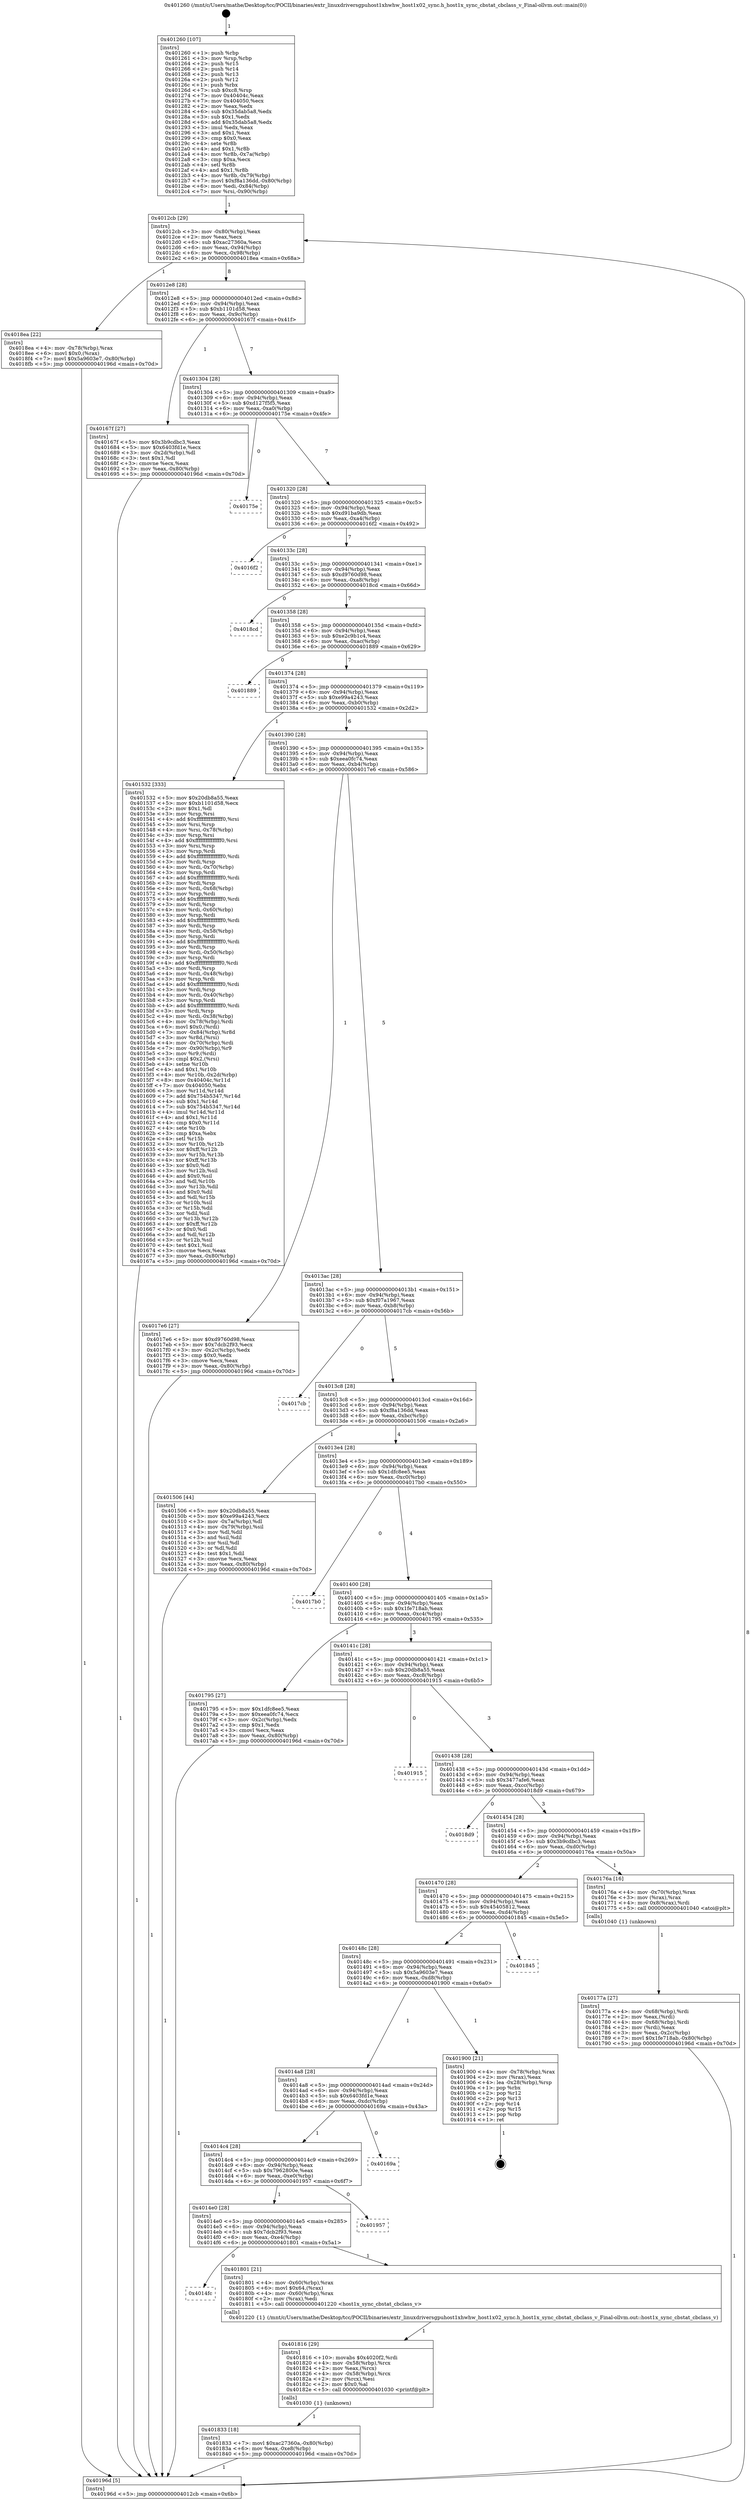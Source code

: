 digraph "0x401260" {
  label = "0x401260 (/mnt/c/Users/mathe/Desktop/tcc/POCII/binaries/extr_linuxdriversgpuhost1xhwhw_host1x02_sync.h_host1x_sync_cbstat_cbclass_v_Final-ollvm.out::main(0))"
  labelloc = "t"
  node[shape=record]

  Entry [label="",width=0.3,height=0.3,shape=circle,fillcolor=black,style=filled]
  "0x4012cb" [label="{
     0x4012cb [29]\l
     | [instrs]\l
     &nbsp;&nbsp;0x4012cb \<+3\>: mov -0x80(%rbp),%eax\l
     &nbsp;&nbsp;0x4012ce \<+2\>: mov %eax,%ecx\l
     &nbsp;&nbsp;0x4012d0 \<+6\>: sub $0xac27360a,%ecx\l
     &nbsp;&nbsp;0x4012d6 \<+6\>: mov %eax,-0x94(%rbp)\l
     &nbsp;&nbsp;0x4012dc \<+6\>: mov %ecx,-0x98(%rbp)\l
     &nbsp;&nbsp;0x4012e2 \<+6\>: je 00000000004018ea \<main+0x68a\>\l
  }"]
  "0x4018ea" [label="{
     0x4018ea [22]\l
     | [instrs]\l
     &nbsp;&nbsp;0x4018ea \<+4\>: mov -0x78(%rbp),%rax\l
     &nbsp;&nbsp;0x4018ee \<+6\>: movl $0x0,(%rax)\l
     &nbsp;&nbsp;0x4018f4 \<+7\>: movl $0x5a9603e7,-0x80(%rbp)\l
     &nbsp;&nbsp;0x4018fb \<+5\>: jmp 000000000040196d \<main+0x70d\>\l
  }"]
  "0x4012e8" [label="{
     0x4012e8 [28]\l
     | [instrs]\l
     &nbsp;&nbsp;0x4012e8 \<+5\>: jmp 00000000004012ed \<main+0x8d\>\l
     &nbsp;&nbsp;0x4012ed \<+6\>: mov -0x94(%rbp),%eax\l
     &nbsp;&nbsp;0x4012f3 \<+5\>: sub $0xb1101d58,%eax\l
     &nbsp;&nbsp;0x4012f8 \<+6\>: mov %eax,-0x9c(%rbp)\l
     &nbsp;&nbsp;0x4012fe \<+6\>: je 000000000040167f \<main+0x41f\>\l
  }"]
  Exit [label="",width=0.3,height=0.3,shape=circle,fillcolor=black,style=filled,peripheries=2]
  "0x40167f" [label="{
     0x40167f [27]\l
     | [instrs]\l
     &nbsp;&nbsp;0x40167f \<+5\>: mov $0x3b9cdbc3,%eax\l
     &nbsp;&nbsp;0x401684 \<+5\>: mov $0x6403fd1e,%ecx\l
     &nbsp;&nbsp;0x401689 \<+3\>: mov -0x2d(%rbp),%dl\l
     &nbsp;&nbsp;0x40168c \<+3\>: test $0x1,%dl\l
     &nbsp;&nbsp;0x40168f \<+3\>: cmovne %ecx,%eax\l
     &nbsp;&nbsp;0x401692 \<+3\>: mov %eax,-0x80(%rbp)\l
     &nbsp;&nbsp;0x401695 \<+5\>: jmp 000000000040196d \<main+0x70d\>\l
  }"]
  "0x401304" [label="{
     0x401304 [28]\l
     | [instrs]\l
     &nbsp;&nbsp;0x401304 \<+5\>: jmp 0000000000401309 \<main+0xa9\>\l
     &nbsp;&nbsp;0x401309 \<+6\>: mov -0x94(%rbp),%eax\l
     &nbsp;&nbsp;0x40130f \<+5\>: sub $0xd127f5f5,%eax\l
     &nbsp;&nbsp;0x401314 \<+6\>: mov %eax,-0xa0(%rbp)\l
     &nbsp;&nbsp;0x40131a \<+6\>: je 000000000040175e \<main+0x4fe\>\l
  }"]
  "0x401833" [label="{
     0x401833 [18]\l
     | [instrs]\l
     &nbsp;&nbsp;0x401833 \<+7\>: movl $0xac27360a,-0x80(%rbp)\l
     &nbsp;&nbsp;0x40183a \<+6\>: mov %eax,-0xe8(%rbp)\l
     &nbsp;&nbsp;0x401840 \<+5\>: jmp 000000000040196d \<main+0x70d\>\l
  }"]
  "0x40175e" [label="{
     0x40175e\l
  }", style=dashed]
  "0x401320" [label="{
     0x401320 [28]\l
     | [instrs]\l
     &nbsp;&nbsp;0x401320 \<+5\>: jmp 0000000000401325 \<main+0xc5\>\l
     &nbsp;&nbsp;0x401325 \<+6\>: mov -0x94(%rbp),%eax\l
     &nbsp;&nbsp;0x40132b \<+5\>: sub $0xd91ba9db,%eax\l
     &nbsp;&nbsp;0x401330 \<+6\>: mov %eax,-0xa4(%rbp)\l
     &nbsp;&nbsp;0x401336 \<+6\>: je 00000000004016f2 \<main+0x492\>\l
  }"]
  "0x401816" [label="{
     0x401816 [29]\l
     | [instrs]\l
     &nbsp;&nbsp;0x401816 \<+10\>: movabs $0x4020f2,%rdi\l
     &nbsp;&nbsp;0x401820 \<+4\>: mov -0x58(%rbp),%rcx\l
     &nbsp;&nbsp;0x401824 \<+2\>: mov %eax,(%rcx)\l
     &nbsp;&nbsp;0x401826 \<+4\>: mov -0x58(%rbp),%rcx\l
     &nbsp;&nbsp;0x40182a \<+2\>: mov (%rcx),%esi\l
     &nbsp;&nbsp;0x40182c \<+2\>: mov $0x0,%al\l
     &nbsp;&nbsp;0x40182e \<+5\>: call 0000000000401030 \<printf@plt\>\l
     | [calls]\l
     &nbsp;&nbsp;0x401030 \{1\} (unknown)\l
  }"]
  "0x4016f2" [label="{
     0x4016f2\l
  }", style=dashed]
  "0x40133c" [label="{
     0x40133c [28]\l
     | [instrs]\l
     &nbsp;&nbsp;0x40133c \<+5\>: jmp 0000000000401341 \<main+0xe1\>\l
     &nbsp;&nbsp;0x401341 \<+6\>: mov -0x94(%rbp),%eax\l
     &nbsp;&nbsp;0x401347 \<+5\>: sub $0xd9760d98,%eax\l
     &nbsp;&nbsp;0x40134c \<+6\>: mov %eax,-0xa8(%rbp)\l
     &nbsp;&nbsp;0x401352 \<+6\>: je 00000000004018cd \<main+0x66d\>\l
  }"]
  "0x4014fc" [label="{
     0x4014fc\l
  }", style=dashed]
  "0x4018cd" [label="{
     0x4018cd\l
  }", style=dashed]
  "0x401358" [label="{
     0x401358 [28]\l
     | [instrs]\l
     &nbsp;&nbsp;0x401358 \<+5\>: jmp 000000000040135d \<main+0xfd\>\l
     &nbsp;&nbsp;0x40135d \<+6\>: mov -0x94(%rbp),%eax\l
     &nbsp;&nbsp;0x401363 \<+5\>: sub $0xe2c9b1c4,%eax\l
     &nbsp;&nbsp;0x401368 \<+6\>: mov %eax,-0xac(%rbp)\l
     &nbsp;&nbsp;0x40136e \<+6\>: je 0000000000401889 \<main+0x629\>\l
  }"]
  "0x401801" [label="{
     0x401801 [21]\l
     | [instrs]\l
     &nbsp;&nbsp;0x401801 \<+4\>: mov -0x60(%rbp),%rax\l
     &nbsp;&nbsp;0x401805 \<+6\>: movl $0x64,(%rax)\l
     &nbsp;&nbsp;0x40180b \<+4\>: mov -0x60(%rbp),%rax\l
     &nbsp;&nbsp;0x40180f \<+2\>: mov (%rax),%edi\l
     &nbsp;&nbsp;0x401811 \<+5\>: call 0000000000401220 \<host1x_sync_cbstat_cbclass_v\>\l
     | [calls]\l
     &nbsp;&nbsp;0x401220 \{1\} (/mnt/c/Users/mathe/Desktop/tcc/POCII/binaries/extr_linuxdriversgpuhost1xhwhw_host1x02_sync.h_host1x_sync_cbstat_cbclass_v_Final-ollvm.out::host1x_sync_cbstat_cbclass_v)\l
  }"]
  "0x401889" [label="{
     0x401889\l
  }", style=dashed]
  "0x401374" [label="{
     0x401374 [28]\l
     | [instrs]\l
     &nbsp;&nbsp;0x401374 \<+5\>: jmp 0000000000401379 \<main+0x119\>\l
     &nbsp;&nbsp;0x401379 \<+6\>: mov -0x94(%rbp),%eax\l
     &nbsp;&nbsp;0x40137f \<+5\>: sub $0xe99a4243,%eax\l
     &nbsp;&nbsp;0x401384 \<+6\>: mov %eax,-0xb0(%rbp)\l
     &nbsp;&nbsp;0x40138a \<+6\>: je 0000000000401532 \<main+0x2d2\>\l
  }"]
  "0x4014e0" [label="{
     0x4014e0 [28]\l
     | [instrs]\l
     &nbsp;&nbsp;0x4014e0 \<+5\>: jmp 00000000004014e5 \<main+0x285\>\l
     &nbsp;&nbsp;0x4014e5 \<+6\>: mov -0x94(%rbp),%eax\l
     &nbsp;&nbsp;0x4014eb \<+5\>: sub $0x7dcb2f93,%eax\l
     &nbsp;&nbsp;0x4014f0 \<+6\>: mov %eax,-0xe4(%rbp)\l
     &nbsp;&nbsp;0x4014f6 \<+6\>: je 0000000000401801 \<main+0x5a1\>\l
  }"]
  "0x401532" [label="{
     0x401532 [333]\l
     | [instrs]\l
     &nbsp;&nbsp;0x401532 \<+5\>: mov $0x20db8a55,%eax\l
     &nbsp;&nbsp;0x401537 \<+5\>: mov $0xb1101d58,%ecx\l
     &nbsp;&nbsp;0x40153c \<+2\>: mov $0x1,%dl\l
     &nbsp;&nbsp;0x40153e \<+3\>: mov %rsp,%rsi\l
     &nbsp;&nbsp;0x401541 \<+4\>: add $0xfffffffffffffff0,%rsi\l
     &nbsp;&nbsp;0x401545 \<+3\>: mov %rsi,%rsp\l
     &nbsp;&nbsp;0x401548 \<+4\>: mov %rsi,-0x78(%rbp)\l
     &nbsp;&nbsp;0x40154c \<+3\>: mov %rsp,%rsi\l
     &nbsp;&nbsp;0x40154f \<+4\>: add $0xfffffffffffffff0,%rsi\l
     &nbsp;&nbsp;0x401553 \<+3\>: mov %rsi,%rsp\l
     &nbsp;&nbsp;0x401556 \<+3\>: mov %rsp,%rdi\l
     &nbsp;&nbsp;0x401559 \<+4\>: add $0xfffffffffffffff0,%rdi\l
     &nbsp;&nbsp;0x40155d \<+3\>: mov %rdi,%rsp\l
     &nbsp;&nbsp;0x401560 \<+4\>: mov %rdi,-0x70(%rbp)\l
     &nbsp;&nbsp;0x401564 \<+3\>: mov %rsp,%rdi\l
     &nbsp;&nbsp;0x401567 \<+4\>: add $0xfffffffffffffff0,%rdi\l
     &nbsp;&nbsp;0x40156b \<+3\>: mov %rdi,%rsp\l
     &nbsp;&nbsp;0x40156e \<+4\>: mov %rdi,-0x68(%rbp)\l
     &nbsp;&nbsp;0x401572 \<+3\>: mov %rsp,%rdi\l
     &nbsp;&nbsp;0x401575 \<+4\>: add $0xfffffffffffffff0,%rdi\l
     &nbsp;&nbsp;0x401579 \<+3\>: mov %rdi,%rsp\l
     &nbsp;&nbsp;0x40157c \<+4\>: mov %rdi,-0x60(%rbp)\l
     &nbsp;&nbsp;0x401580 \<+3\>: mov %rsp,%rdi\l
     &nbsp;&nbsp;0x401583 \<+4\>: add $0xfffffffffffffff0,%rdi\l
     &nbsp;&nbsp;0x401587 \<+3\>: mov %rdi,%rsp\l
     &nbsp;&nbsp;0x40158a \<+4\>: mov %rdi,-0x58(%rbp)\l
     &nbsp;&nbsp;0x40158e \<+3\>: mov %rsp,%rdi\l
     &nbsp;&nbsp;0x401591 \<+4\>: add $0xfffffffffffffff0,%rdi\l
     &nbsp;&nbsp;0x401595 \<+3\>: mov %rdi,%rsp\l
     &nbsp;&nbsp;0x401598 \<+4\>: mov %rdi,-0x50(%rbp)\l
     &nbsp;&nbsp;0x40159c \<+3\>: mov %rsp,%rdi\l
     &nbsp;&nbsp;0x40159f \<+4\>: add $0xfffffffffffffff0,%rdi\l
     &nbsp;&nbsp;0x4015a3 \<+3\>: mov %rdi,%rsp\l
     &nbsp;&nbsp;0x4015a6 \<+4\>: mov %rdi,-0x48(%rbp)\l
     &nbsp;&nbsp;0x4015aa \<+3\>: mov %rsp,%rdi\l
     &nbsp;&nbsp;0x4015ad \<+4\>: add $0xfffffffffffffff0,%rdi\l
     &nbsp;&nbsp;0x4015b1 \<+3\>: mov %rdi,%rsp\l
     &nbsp;&nbsp;0x4015b4 \<+4\>: mov %rdi,-0x40(%rbp)\l
     &nbsp;&nbsp;0x4015b8 \<+3\>: mov %rsp,%rdi\l
     &nbsp;&nbsp;0x4015bb \<+4\>: add $0xfffffffffffffff0,%rdi\l
     &nbsp;&nbsp;0x4015bf \<+3\>: mov %rdi,%rsp\l
     &nbsp;&nbsp;0x4015c2 \<+4\>: mov %rdi,-0x38(%rbp)\l
     &nbsp;&nbsp;0x4015c6 \<+4\>: mov -0x78(%rbp),%rdi\l
     &nbsp;&nbsp;0x4015ca \<+6\>: movl $0x0,(%rdi)\l
     &nbsp;&nbsp;0x4015d0 \<+7\>: mov -0x84(%rbp),%r8d\l
     &nbsp;&nbsp;0x4015d7 \<+3\>: mov %r8d,(%rsi)\l
     &nbsp;&nbsp;0x4015da \<+4\>: mov -0x70(%rbp),%rdi\l
     &nbsp;&nbsp;0x4015de \<+7\>: mov -0x90(%rbp),%r9\l
     &nbsp;&nbsp;0x4015e5 \<+3\>: mov %r9,(%rdi)\l
     &nbsp;&nbsp;0x4015e8 \<+3\>: cmpl $0x2,(%rsi)\l
     &nbsp;&nbsp;0x4015eb \<+4\>: setne %r10b\l
     &nbsp;&nbsp;0x4015ef \<+4\>: and $0x1,%r10b\l
     &nbsp;&nbsp;0x4015f3 \<+4\>: mov %r10b,-0x2d(%rbp)\l
     &nbsp;&nbsp;0x4015f7 \<+8\>: mov 0x40404c,%r11d\l
     &nbsp;&nbsp;0x4015ff \<+7\>: mov 0x404050,%ebx\l
     &nbsp;&nbsp;0x401606 \<+3\>: mov %r11d,%r14d\l
     &nbsp;&nbsp;0x401609 \<+7\>: add $0x754b5347,%r14d\l
     &nbsp;&nbsp;0x401610 \<+4\>: sub $0x1,%r14d\l
     &nbsp;&nbsp;0x401614 \<+7\>: sub $0x754b5347,%r14d\l
     &nbsp;&nbsp;0x40161b \<+4\>: imul %r14d,%r11d\l
     &nbsp;&nbsp;0x40161f \<+4\>: and $0x1,%r11d\l
     &nbsp;&nbsp;0x401623 \<+4\>: cmp $0x0,%r11d\l
     &nbsp;&nbsp;0x401627 \<+4\>: sete %r10b\l
     &nbsp;&nbsp;0x40162b \<+3\>: cmp $0xa,%ebx\l
     &nbsp;&nbsp;0x40162e \<+4\>: setl %r15b\l
     &nbsp;&nbsp;0x401632 \<+3\>: mov %r10b,%r12b\l
     &nbsp;&nbsp;0x401635 \<+4\>: xor $0xff,%r12b\l
     &nbsp;&nbsp;0x401639 \<+3\>: mov %r15b,%r13b\l
     &nbsp;&nbsp;0x40163c \<+4\>: xor $0xff,%r13b\l
     &nbsp;&nbsp;0x401640 \<+3\>: xor $0x0,%dl\l
     &nbsp;&nbsp;0x401643 \<+3\>: mov %r12b,%sil\l
     &nbsp;&nbsp;0x401646 \<+4\>: and $0x0,%sil\l
     &nbsp;&nbsp;0x40164a \<+3\>: and %dl,%r10b\l
     &nbsp;&nbsp;0x40164d \<+3\>: mov %r13b,%dil\l
     &nbsp;&nbsp;0x401650 \<+4\>: and $0x0,%dil\l
     &nbsp;&nbsp;0x401654 \<+3\>: and %dl,%r15b\l
     &nbsp;&nbsp;0x401657 \<+3\>: or %r10b,%sil\l
     &nbsp;&nbsp;0x40165a \<+3\>: or %r15b,%dil\l
     &nbsp;&nbsp;0x40165d \<+3\>: xor %dil,%sil\l
     &nbsp;&nbsp;0x401660 \<+3\>: or %r13b,%r12b\l
     &nbsp;&nbsp;0x401663 \<+4\>: xor $0xff,%r12b\l
     &nbsp;&nbsp;0x401667 \<+3\>: or $0x0,%dl\l
     &nbsp;&nbsp;0x40166a \<+3\>: and %dl,%r12b\l
     &nbsp;&nbsp;0x40166d \<+3\>: or %r12b,%sil\l
     &nbsp;&nbsp;0x401670 \<+4\>: test $0x1,%sil\l
     &nbsp;&nbsp;0x401674 \<+3\>: cmovne %ecx,%eax\l
     &nbsp;&nbsp;0x401677 \<+3\>: mov %eax,-0x80(%rbp)\l
     &nbsp;&nbsp;0x40167a \<+5\>: jmp 000000000040196d \<main+0x70d\>\l
  }"]
  "0x401390" [label="{
     0x401390 [28]\l
     | [instrs]\l
     &nbsp;&nbsp;0x401390 \<+5\>: jmp 0000000000401395 \<main+0x135\>\l
     &nbsp;&nbsp;0x401395 \<+6\>: mov -0x94(%rbp),%eax\l
     &nbsp;&nbsp;0x40139b \<+5\>: sub $0xeea0fc74,%eax\l
     &nbsp;&nbsp;0x4013a0 \<+6\>: mov %eax,-0xb4(%rbp)\l
     &nbsp;&nbsp;0x4013a6 \<+6\>: je 00000000004017e6 \<main+0x586\>\l
  }"]
  "0x401957" [label="{
     0x401957\l
  }", style=dashed]
  "0x4017e6" [label="{
     0x4017e6 [27]\l
     | [instrs]\l
     &nbsp;&nbsp;0x4017e6 \<+5\>: mov $0xd9760d98,%eax\l
     &nbsp;&nbsp;0x4017eb \<+5\>: mov $0x7dcb2f93,%ecx\l
     &nbsp;&nbsp;0x4017f0 \<+3\>: mov -0x2c(%rbp),%edx\l
     &nbsp;&nbsp;0x4017f3 \<+3\>: cmp $0x0,%edx\l
     &nbsp;&nbsp;0x4017f6 \<+3\>: cmove %ecx,%eax\l
     &nbsp;&nbsp;0x4017f9 \<+3\>: mov %eax,-0x80(%rbp)\l
     &nbsp;&nbsp;0x4017fc \<+5\>: jmp 000000000040196d \<main+0x70d\>\l
  }"]
  "0x4013ac" [label="{
     0x4013ac [28]\l
     | [instrs]\l
     &nbsp;&nbsp;0x4013ac \<+5\>: jmp 00000000004013b1 \<main+0x151\>\l
     &nbsp;&nbsp;0x4013b1 \<+6\>: mov -0x94(%rbp),%eax\l
     &nbsp;&nbsp;0x4013b7 \<+5\>: sub $0xf07a1967,%eax\l
     &nbsp;&nbsp;0x4013bc \<+6\>: mov %eax,-0xb8(%rbp)\l
     &nbsp;&nbsp;0x4013c2 \<+6\>: je 00000000004017cb \<main+0x56b\>\l
  }"]
  "0x4014c4" [label="{
     0x4014c4 [28]\l
     | [instrs]\l
     &nbsp;&nbsp;0x4014c4 \<+5\>: jmp 00000000004014c9 \<main+0x269\>\l
     &nbsp;&nbsp;0x4014c9 \<+6\>: mov -0x94(%rbp),%eax\l
     &nbsp;&nbsp;0x4014cf \<+5\>: sub $0x7962800e,%eax\l
     &nbsp;&nbsp;0x4014d4 \<+6\>: mov %eax,-0xe0(%rbp)\l
     &nbsp;&nbsp;0x4014da \<+6\>: je 0000000000401957 \<main+0x6f7\>\l
  }"]
  "0x4017cb" [label="{
     0x4017cb\l
  }", style=dashed]
  "0x4013c8" [label="{
     0x4013c8 [28]\l
     | [instrs]\l
     &nbsp;&nbsp;0x4013c8 \<+5\>: jmp 00000000004013cd \<main+0x16d\>\l
     &nbsp;&nbsp;0x4013cd \<+6\>: mov -0x94(%rbp),%eax\l
     &nbsp;&nbsp;0x4013d3 \<+5\>: sub $0xf8a136dd,%eax\l
     &nbsp;&nbsp;0x4013d8 \<+6\>: mov %eax,-0xbc(%rbp)\l
     &nbsp;&nbsp;0x4013de \<+6\>: je 0000000000401506 \<main+0x2a6\>\l
  }"]
  "0x40169a" [label="{
     0x40169a\l
  }", style=dashed]
  "0x401506" [label="{
     0x401506 [44]\l
     | [instrs]\l
     &nbsp;&nbsp;0x401506 \<+5\>: mov $0x20db8a55,%eax\l
     &nbsp;&nbsp;0x40150b \<+5\>: mov $0xe99a4243,%ecx\l
     &nbsp;&nbsp;0x401510 \<+3\>: mov -0x7a(%rbp),%dl\l
     &nbsp;&nbsp;0x401513 \<+4\>: mov -0x79(%rbp),%sil\l
     &nbsp;&nbsp;0x401517 \<+3\>: mov %dl,%dil\l
     &nbsp;&nbsp;0x40151a \<+3\>: and %sil,%dil\l
     &nbsp;&nbsp;0x40151d \<+3\>: xor %sil,%dl\l
     &nbsp;&nbsp;0x401520 \<+3\>: or %dl,%dil\l
     &nbsp;&nbsp;0x401523 \<+4\>: test $0x1,%dil\l
     &nbsp;&nbsp;0x401527 \<+3\>: cmovne %ecx,%eax\l
     &nbsp;&nbsp;0x40152a \<+3\>: mov %eax,-0x80(%rbp)\l
     &nbsp;&nbsp;0x40152d \<+5\>: jmp 000000000040196d \<main+0x70d\>\l
  }"]
  "0x4013e4" [label="{
     0x4013e4 [28]\l
     | [instrs]\l
     &nbsp;&nbsp;0x4013e4 \<+5\>: jmp 00000000004013e9 \<main+0x189\>\l
     &nbsp;&nbsp;0x4013e9 \<+6\>: mov -0x94(%rbp),%eax\l
     &nbsp;&nbsp;0x4013ef \<+5\>: sub $0x1dfc8ee5,%eax\l
     &nbsp;&nbsp;0x4013f4 \<+6\>: mov %eax,-0xc0(%rbp)\l
     &nbsp;&nbsp;0x4013fa \<+6\>: je 00000000004017b0 \<main+0x550\>\l
  }"]
  "0x40196d" [label="{
     0x40196d [5]\l
     | [instrs]\l
     &nbsp;&nbsp;0x40196d \<+5\>: jmp 00000000004012cb \<main+0x6b\>\l
  }"]
  "0x401260" [label="{
     0x401260 [107]\l
     | [instrs]\l
     &nbsp;&nbsp;0x401260 \<+1\>: push %rbp\l
     &nbsp;&nbsp;0x401261 \<+3\>: mov %rsp,%rbp\l
     &nbsp;&nbsp;0x401264 \<+2\>: push %r15\l
     &nbsp;&nbsp;0x401266 \<+2\>: push %r14\l
     &nbsp;&nbsp;0x401268 \<+2\>: push %r13\l
     &nbsp;&nbsp;0x40126a \<+2\>: push %r12\l
     &nbsp;&nbsp;0x40126c \<+1\>: push %rbx\l
     &nbsp;&nbsp;0x40126d \<+7\>: sub $0xc8,%rsp\l
     &nbsp;&nbsp;0x401274 \<+7\>: mov 0x40404c,%eax\l
     &nbsp;&nbsp;0x40127b \<+7\>: mov 0x404050,%ecx\l
     &nbsp;&nbsp;0x401282 \<+2\>: mov %eax,%edx\l
     &nbsp;&nbsp;0x401284 \<+6\>: sub $0x35dab5a8,%edx\l
     &nbsp;&nbsp;0x40128a \<+3\>: sub $0x1,%edx\l
     &nbsp;&nbsp;0x40128d \<+6\>: add $0x35dab5a8,%edx\l
     &nbsp;&nbsp;0x401293 \<+3\>: imul %edx,%eax\l
     &nbsp;&nbsp;0x401296 \<+3\>: and $0x1,%eax\l
     &nbsp;&nbsp;0x401299 \<+3\>: cmp $0x0,%eax\l
     &nbsp;&nbsp;0x40129c \<+4\>: sete %r8b\l
     &nbsp;&nbsp;0x4012a0 \<+4\>: and $0x1,%r8b\l
     &nbsp;&nbsp;0x4012a4 \<+4\>: mov %r8b,-0x7a(%rbp)\l
     &nbsp;&nbsp;0x4012a8 \<+3\>: cmp $0xa,%ecx\l
     &nbsp;&nbsp;0x4012ab \<+4\>: setl %r8b\l
     &nbsp;&nbsp;0x4012af \<+4\>: and $0x1,%r8b\l
     &nbsp;&nbsp;0x4012b3 \<+4\>: mov %r8b,-0x79(%rbp)\l
     &nbsp;&nbsp;0x4012b7 \<+7\>: movl $0xf8a136dd,-0x80(%rbp)\l
     &nbsp;&nbsp;0x4012be \<+6\>: mov %edi,-0x84(%rbp)\l
     &nbsp;&nbsp;0x4012c4 \<+7\>: mov %rsi,-0x90(%rbp)\l
  }"]
  "0x4014a8" [label="{
     0x4014a8 [28]\l
     | [instrs]\l
     &nbsp;&nbsp;0x4014a8 \<+5\>: jmp 00000000004014ad \<main+0x24d\>\l
     &nbsp;&nbsp;0x4014ad \<+6\>: mov -0x94(%rbp),%eax\l
     &nbsp;&nbsp;0x4014b3 \<+5\>: sub $0x6403fd1e,%eax\l
     &nbsp;&nbsp;0x4014b8 \<+6\>: mov %eax,-0xdc(%rbp)\l
     &nbsp;&nbsp;0x4014be \<+6\>: je 000000000040169a \<main+0x43a\>\l
  }"]
  "0x401900" [label="{
     0x401900 [21]\l
     | [instrs]\l
     &nbsp;&nbsp;0x401900 \<+4\>: mov -0x78(%rbp),%rax\l
     &nbsp;&nbsp;0x401904 \<+2\>: mov (%rax),%eax\l
     &nbsp;&nbsp;0x401906 \<+4\>: lea -0x28(%rbp),%rsp\l
     &nbsp;&nbsp;0x40190a \<+1\>: pop %rbx\l
     &nbsp;&nbsp;0x40190b \<+2\>: pop %r12\l
     &nbsp;&nbsp;0x40190d \<+2\>: pop %r13\l
     &nbsp;&nbsp;0x40190f \<+2\>: pop %r14\l
     &nbsp;&nbsp;0x401911 \<+2\>: pop %r15\l
     &nbsp;&nbsp;0x401913 \<+1\>: pop %rbp\l
     &nbsp;&nbsp;0x401914 \<+1\>: ret\l
  }"]
  "0x4017b0" [label="{
     0x4017b0\l
  }", style=dashed]
  "0x401400" [label="{
     0x401400 [28]\l
     | [instrs]\l
     &nbsp;&nbsp;0x401400 \<+5\>: jmp 0000000000401405 \<main+0x1a5\>\l
     &nbsp;&nbsp;0x401405 \<+6\>: mov -0x94(%rbp),%eax\l
     &nbsp;&nbsp;0x40140b \<+5\>: sub $0x1fe718ab,%eax\l
     &nbsp;&nbsp;0x401410 \<+6\>: mov %eax,-0xc4(%rbp)\l
     &nbsp;&nbsp;0x401416 \<+6\>: je 0000000000401795 \<main+0x535\>\l
  }"]
  "0x40148c" [label="{
     0x40148c [28]\l
     | [instrs]\l
     &nbsp;&nbsp;0x40148c \<+5\>: jmp 0000000000401491 \<main+0x231\>\l
     &nbsp;&nbsp;0x401491 \<+6\>: mov -0x94(%rbp),%eax\l
     &nbsp;&nbsp;0x401497 \<+5\>: sub $0x5a9603e7,%eax\l
     &nbsp;&nbsp;0x40149c \<+6\>: mov %eax,-0xd8(%rbp)\l
     &nbsp;&nbsp;0x4014a2 \<+6\>: je 0000000000401900 \<main+0x6a0\>\l
  }"]
  "0x401795" [label="{
     0x401795 [27]\l
     | [instrs]\l
     &nbsp;&nbsp;0x401795 \<+5\>: mov $0x1dfc8ee5,%eax\l
     &nbsp;&nbsp;0x40179a \<+5\>: mov $0xeea0fc74,%ecx\l
     &nbsp;&nbsp;0x40179f \<+3\>: mov -0x2c(%rbp),%edx\l
     &nbsp;&nbsp;0x4017a2 \<+3\>: cmp $0x1,%edx\l
     &nbsp;&nbsp;0x4017a5 \<+3\>: cmovl %ecx,%eax\l
     &nbsp;&nbsp;0x4017a8 \<+3\>: mov %eax,-0x80(%rbp)\l
     &nbsp;&nbsp;0x4017ab \<+5\>: jmp 000000000040196d \<main+0x70d\>\l
  }"]
  "0x40141c" [label="{
     0x40141c [28]\l
     | [instrs]\l
     &nbsp;&nbsp;0x40141c \<+5\>: jmp 0000000000401421 \<main+0x1c1\>\l
     &nbsp;&nbsp;0x401421 \<+6\>: mov -0x94(%rbp),%eax\l
     &nbsp;&nbsp;0x401427 \<+5\>: sub $0x20db8a55,%eax\l
     &nbsp;&nbsp;0x40142c \<+6\>: mov %eax,-0xc8(%rbp)\l
     &nbsp;&nbsp;0x401432 \<+6\>: je 0000000000401915 \<main+0x6b5\>\l
  }"]
  "0x401845" [label="{
     0x401845\l
  }", style=dashed]
  "0x401915" [label="{
     0x401915\l
  }", style=dashed]
  "0x401438" [label="{
     0x401438 [28]\l
     | [instrs]\l
     &nbsp;&nbsp;0x401438 \<+5\>: jmp 000000000040143d \<main+0x1dd\>\l
     &nbsp;&nbsp;0x40143d \<+6\>: mov -0x94(%rbp),%eax\l
     &nbsp;&nbsp;0x401443 \<+5\>: sub $0x3477afe6,%eax\l
     &nbsp;&nbsp;0x401448 \<+6\>: mov %eax,-0xcc(%rbp)\l
     &nbsp;&nbsp;0x40144e \<+6\>: je 00000000004018d9 \<main+0x679\>\l
  }"]
  "0x40177a" [label="{
     0x40177a [27]\l
     | [instrs]\l
     &nbsp;&nbsp;0x40177a \<+4\>: mov -0x68(%rbp),%rdi\l
     &nbsp;&nbsp;0x40177e \<+2\>: mov %eax,(%rdi)\l
     &nbsp;&nbsp;0x401780 \<+4\>: mov -0x68(%rbp),%rdi\l
     &nbsp;&nbsp;0x401784 \<+2\>: mov (%rdi),%eax\l
     &nbsp;&nbsp;0x401786 \<+3\>: mov %eax,-0x2c(%rbp)\l
     &nbsp;&nbsp;0x401789 \<+7\>: movl $0x1fe718ab,-0x80(%rbp)\l
     &nbsp;&nbsp;0x401790 \<+5\>: jmp 000000000040196d \<main+0x70d\>\l
  }"]
  "0x4018d9" [label="{
     0x4018d9\l
  }", style=dashed]
  "0x401454" [label="{
     0x401454 [28]\l
     | [instrs]\l
     &nbsp;&nbsp;0x401454 \<+5\>: jmp 0000000000401459 \<main+0x1f9\>\l
     &nbsp;&nbsp;0x401459 \<+6\>: mov -0x94(%rbp),%eax\l
     &nbsp;&nbsp;0x40145f \<+5\>: sub $0x3b9cdbc3,%eax\l
     &nbsp;&nbsp;0x401464 \<+6\>: mov %eax,-0xd0(%rbp)\l
     &nbsp;&nbsp;0x40146a \<+6\>: je 000000000040176a \<main+0x50a\>\l
  }"]
  "0x401470" [label="{
     0x401470 [28]\l
     | [instrs]\l
     &nbsp;&nbsp;0x401470 \<+5\>: jmp 0000000000401475 \<main+0x215\>\l
     &nbsp;&nbsp;0x401475 \<+6\>: mov -0x94(%rbp),%eax\l
     &nbsp;&nbsp;0x40147b \<+5\>: sub $0x45405812,%eax\l
     &nbsp;&nbsp;0x401480 \<+6\>: mov %eax,-0xd4(%rbp)\l
     &nbsp;&nbsp;0x401486 \<+6\>: je 0000000000401845 \<main+0x5e5\>\l
  }"]
  "0x40176a" [label="{
     0x40176a [16]\l
     | [instrs]\l
     &nbsp;&nbsp;0x40176a \<+4\>: mov -0x70(%rbp),%rax\l
     &nbsp;&nbsp;0x40176e \<+3\>: mov (%rax),%rax\l
     &nbsp;&nbsp;0x401771 \<+4\>: mov 0x8(%rax),%rdi\l
     &nbsp;&nbsp;0x401775 \<+5\>: call 0000000000401040 \<atoi@plt\>\l
     | [calls]\l
     &nbsp;&nbsp;0x401040 \{1\} (unknown)\l
  }"]
  Entry -> "0x401260" [label=" 1"]
  "0x4012cb" -> "0x4018ea" [label=" 1"]
  "0x4012cb" -> "0x4012e8" [label=" 8"]
  "0x401900" -> Exit [label=" 1"]
  "0x4012e8" -> "0x40167f" [label=" 1"]
  "0x4012e8" -> "0x401304" [label=" 7"]
  "0x4018ea" -> "0x40196d" [label=" 1"]
  "0x401304" -> "0x40175e" [label=" 0"]
  "0x401304" -> "0x401320" [label=" 7"]
  "0x401833" -> "0x40196d" [label=" 1"]
  "0x401320" -> "0x4016f2" [label=" 0"]
  "0x401320" -> "0x40133c" [label=" 7"]
  "0x401816" -> "0x401833" [label=" 1"]
  "0x40133c" -> "0x4018cd" [label=" 0"]
  "0x40133c" -> "0x401358" [label=" 7"]
  "0x401801" -> "0x401816" [label=" 1"]
  "0x401358" -> "0x401889" [label=" 0"]
  "0x401358" -> "0x401374" [label=" 7"]
  "0x4014e0" -> "0x4014fc" [label=" 0"]
  "0x401374" -> "0x401532" [label=" 1"]
  "0x401374" -> "0x401390" [label=" 6"]
  "0x4014e0" -> "0x401801" [label=" 1"]
  "0x401390" -> "0x4017e6" [label=" 1"]
  "0x401390" -> "0x4013ac" [label=" 5"]
  "0x4014c4" -> "0x4014e0" [label=" 1"]
  "0x4013ac" -> "0x4017cb" [label=" 0"]
  "0x4013ac" -> "0x4013c8" [label=" 5"]
  "0x4014c4" -> "0x401957" [label=" 0"]
  "0x4013c8" -> "0x401506" [label=" 1"]
  "0x4013c8" -> "0x4013e4" [label=" 4"]
  "0x401506" -> "0x40196d" [label=" 1"]
  "0x401260" -> "0x4012cb" [label=" 1"]
  "0x40196d" -> "0x4012cb" [label=" 8"]
  "0x4014a8" -> "0x4014c4" [label=" 1"]
  "0x401532" -> "0x40196d" [label=" 1"]
  "0x40167f" -> "0x40196d" [label=" 1"]
  "0x4014a8" -> "0x40169a" [label=" 0"]
  "0x4013e4" -> "0x4017b0" [label=" 0"]
  "0x4013e4" -> "0x401400" [label=" 4"]
  "0x40148c" -> "0x4014a8" [label=" 1"]
  "0x401400" -> "0x401795" [label=" 1"]
  "0x401400" -> "0x40141c" [label=" 3"]
  "0x40148c" -> "0x401900" [label=" 1"]
  "0x40141c" -> "0x401915" [label=" 0"]
  "0x40141c" -> "0x401438" [label=" 3"]
  "0x401470" -> "0x40148c" [label=" 2"]
  "0x401438" -> "0x4018d9" [label=" 0"]
  "0x401438" -> "0x401454" [label=" 3"]
  "0x401470" -> "0x401845" [label=" 0"]
  "0x401454" -> "0x40176a" [label=" 1"]
  "0x401454" -> "0x401470" [label=" 2"]
  "0x40176a" -> "0x40177a" [label=" 1"]
  "0x40177a" -> "0x40196d" [label=" 1"]
  "0x401795" -> "0x40196d" [label=" 1"]
  "0x4017e6" -> "0x40196d" [label=" 1"]
}
